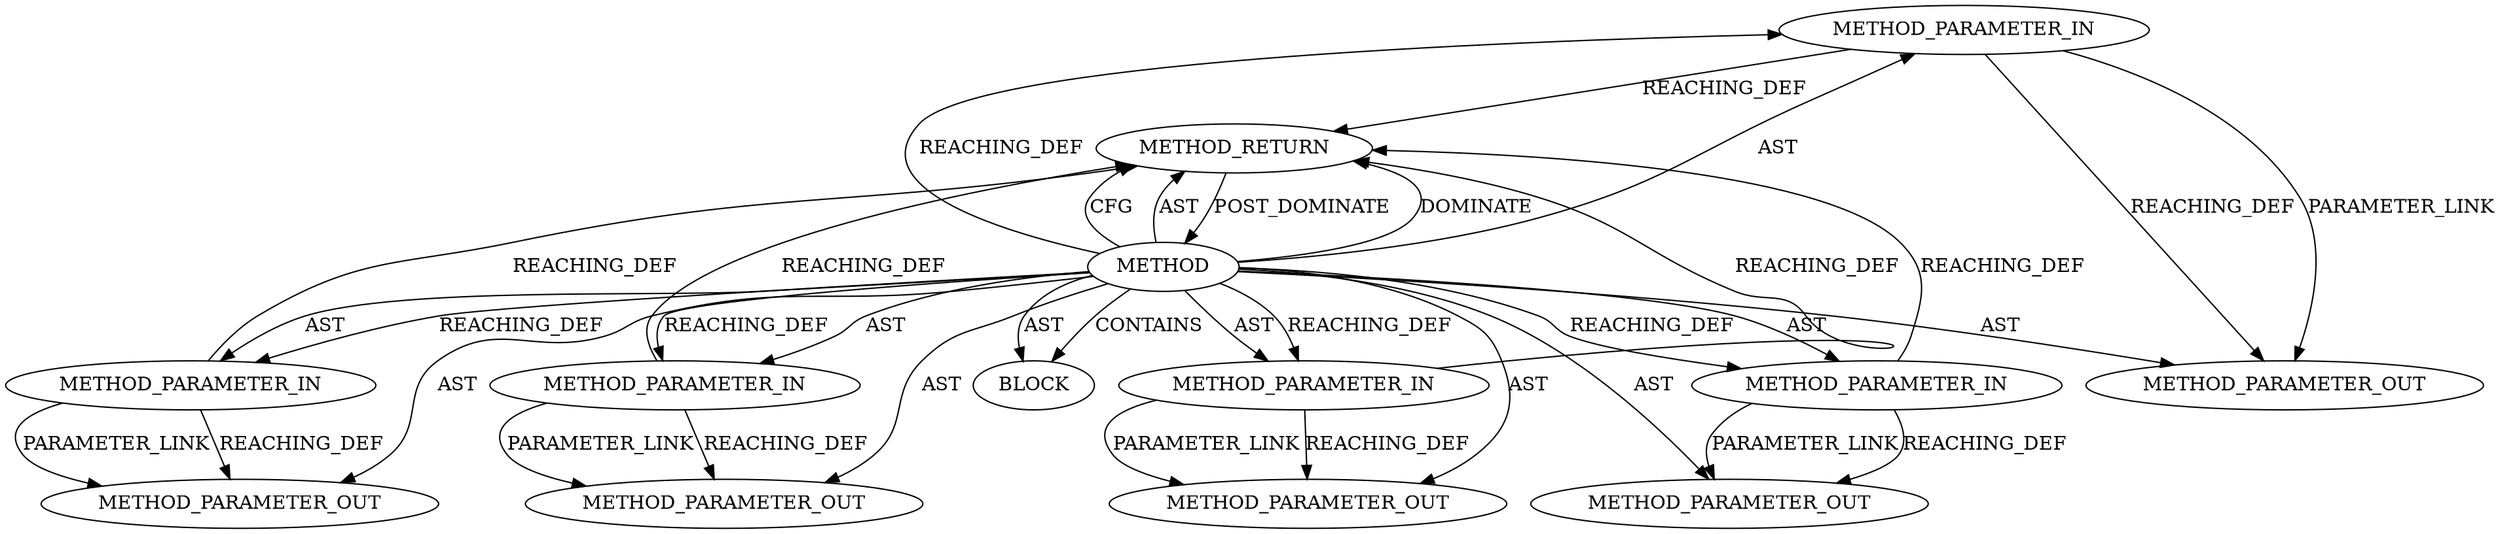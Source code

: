 digraph {
  20534 [label=METHOD_PARAMETER_IN ORDER=4 CODE="p4" IS_VARIADIC=false TYPE_FULL_NAME="ANY" EVALUATION_STRATEGY="BY_VALUE" INDEX=4 NAME="p4"]
  20535 [label=METHOD_PARAMETER_IN ORDER=5 CODE="p5" IS_VARIADIC=false TYPE_FULL_NAME="ANY" EVALUATION_STRATEGY="BY_VALUE" INDEX=5 NAME="p5"]
  22218 [label=METHOD_PARAMETER_OUT ORDER=3 CODE="p3" IS_VARIADIC=false TYPE_FULL_NAME="ANY" EVALUATION_STRATEGY="BY_VALUE" INDEX=3 NAME="p3"]
  20531 [label=METHOD_PARAMETER_IN ORDER=1 CODE="p1" IS_VARIADIC=false TYPE_FULL_NAME="ANY" EVALUATION_STRATEGY="BY_VALUE" INDEX=1 NAME="p1"]
  20537 [label=METHOD_RETURN ORDER=2 CODE="RET" TYPE_FULL_NAME="ANY" EVALUATION_STRATEGY="BY_VALUE"]
  20533 [label=METHOD_PARAMETER_IN ORDER=3 CODE="p3" IS_VARIADIC=false TYPE_FULL_NAME="ANY" EVALUATION_STRATEGY="BY_VALUE" INDEX=3 NAME="p3"]
  22220 [label=METHOD_PARAMETER_OUT ORDER=5 CODE="p5" IS_VARIADIC=false TYPE_FULL_NAME="ANY" EVALUATION_STRATEGY="BY_VALUE" INDEX=5 NAME="p5"]
  22217 [label=METHOD_PARAMETER_OUT ORDER=2 CODE="p2" IS_VARIADIC=false TYPE_FULL_NAME="ANY" EVALUATION_STRATEGY="BY_VALUE" INDEX=2 NAME="p2"]
  20530 [label=METHOD AST_PARENT_TYPE="NAMESPACE_BLOCK" AST_PARENT_FULL_NAME="<global>" ORDER=0 CODE="<empty>" FULL_NAME="alloc_skb_with_frags" IS_EXTERNAL=true FILENAME="<empty>" SIGNATURE="" NAME="alloc_skb_with_frags"]
  20532 [label=METHOD_PARAMETER_IN ORDER=2 CODE="p2" IS_VARIADIC=false TYPE_FULL_NAME="ANY" EVALUATION_STRATEGY="BY_VALUE" INDEX=2 NAME="p2"]
  20536 [label=BLOCK ORDER=1 ARGUMENT_INDEX=1 CODE="<empty>" TYPE_FULL_NAME="ANY"]
  22216 [label=METHOD_PARAMETER_OUT ORDER=1 CODE="p1" IS_VARIADIC=false TYPE_FULL_NAME="ANY" EVALUATION_STRATEGY="BY_VALUE" INDEX=1 NAME="p1"]
  22219 [label=METHOD_PARAMETER_OUT ORDER=4 CODE="p4" IS_VARIADIC=false TYPE_FULL_NAME="ANY" EVALUATION_STRATEGY="BY_VALUE" INDEX=4 NAME="p4"]
  20530 -> 20537 [label=DOMINATE ]
  20530 -> 20533 [label=REACHING_DEF VARIABLE=""]
  20531 -> 20537 [label=REACHING_DEF VARIABLE="p1"]
  20532 -> 20537 [label=REACHING_DEF VARIABLE="p2"]
  20530 -> 20532 [label=AST ]
  20530 -> 20535 [label=AST ]
  20533 -> 20537 [label=REACHING_DEF VARIABLE="p3"]
  20530 -> 22218 [label=AST ]
  20533 -> 22218 [label=PARAMETER_LINK ]
  20531 -> 22216 [label=PARAMETER_LINK ]
  20535 -> 22220 [label=REACHING_DEF VARIABLE="p5"]
  20530 -> 20537 [label=CFG ]
  20530 -> 20533 [label=AST ]
  20533 -> 22218 [label=REACHING_DEF VARIABLE="p3"]
  20530 -> 20534 [label=REACHING_DEF VARIABLE=""]
  20535 -> 22220 [label=PARAMETER_LINK ]
  20537 -> 20530 [label=POST_DOMINATE ]
  20534 -> 20537 [label=REACHING_DEF VARIABLE="p4"]
  20531 -> 22216 [label=REACHING_DEF VARIABLE="p1"]
  20530 -> 22220 [label=AST ]
  20530 -> 20534 [label=AST ]
  20530 -> 20537 [label=AST ]
  20530 -> 22217 [label=AST ]
  20532 -> 22217 [label=PARAMETER_LINK ]
  20535 -> 20537 [label=REACHING_DEF VARIABLE="p5"]
  20530 -> 20535 [label=REACHING_DEF VARIABLE=""]
  20530 -> 20536 [label=AST ]
  20530 -> 20532 [label=REACHING_DEF VARIABLE=""]
  20530 -> 22219 [label=AST ]
  20534 -> 22219 [label=REACHING_DEF VARIABLE="p4"]
  20530 -> 20531 [label=REACHING_DEF VARIABLE=""]
  20530 -> 20531 [label=AST ]
  20530 -> 20536 [label=CONTAINS ]
  20534 -> 22219 [label=PARAMETER_LINK ]
  20532 -> 22217 [label=REACHING_DEF VARIABLE="p2"]
  20530 -> 22216 [label=AST ]
}

